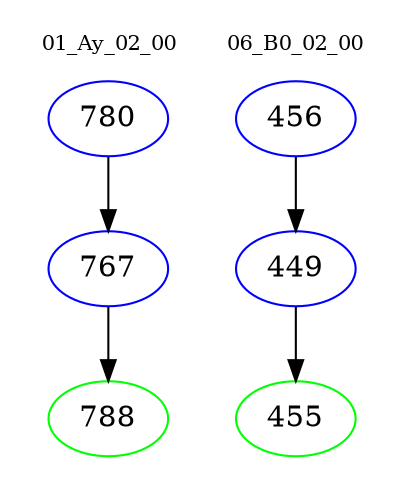 digraph{
subgraph cluster_0 {
color = white
label = "01_Ay_02_00";
fontsize=10;
T0_780 [label="780", color="blue"]
T0_780 -> T0_767 [color="black"]
T0_767 [label="767", color="blue"]
T0_767 -> T0_788 [color="black"]
T0_788 [label="788", color="green"]
}
subgraph cluster_1 {
color = white
label = "06_B0_02_00";
fontsize=10;
T1_456 [label="456", color="blue"]
T1_456 -> T1_449 [color="black"]
T1_449 [label="449", color="blue"]
T1_449 -> T1_455 [color="black"]
T1_455 [label="455", color="green"]
}
}
